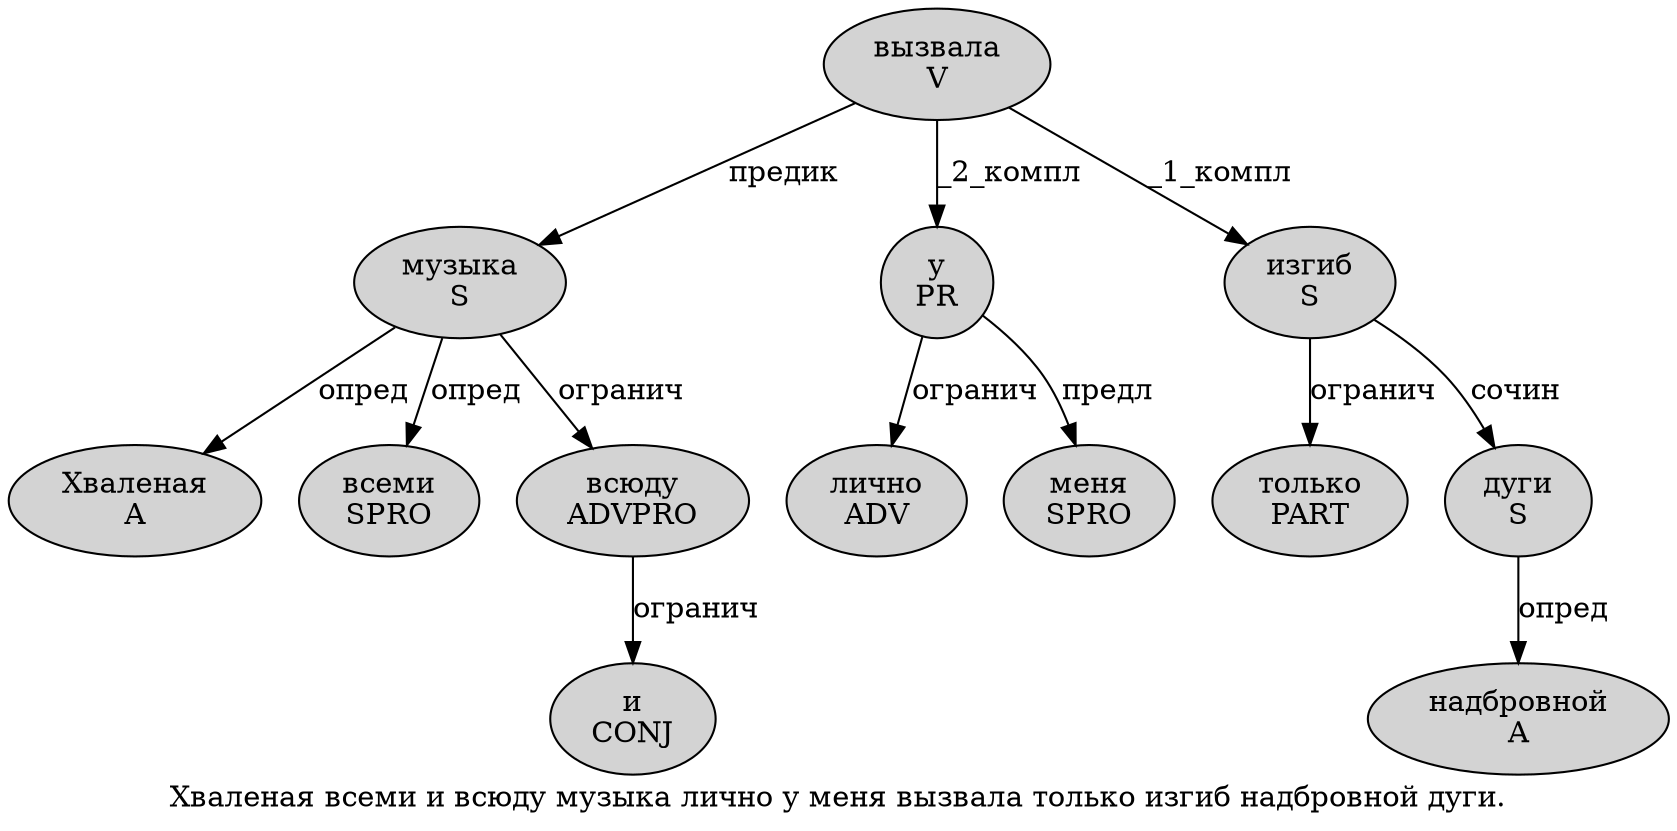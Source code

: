 digraph SENTENCE_2630 {
	graph [label="Хваленая всеми и всюду музыка лично у меня вызвала только изгиб надбровной дуги."]
	node [style=filled]
		0 [label="Хваленая
A" color="" fillcolor=lightgray penwidth=1 shape=ellipse]
		1 [label="всеми
SPRO" color="" fillcolor=lightgray penwidth=1 shape=ellipse]
		2 [label="и
CONJ" color="" fillcolor=lightgray penwidth=1 shape=ellipse]
		3 [label="всюду
ADVPRO" color="" fillcolor=lightgray penwidth=1 shape=ellipse]
		4 [label="музыка
S" color="" fillcolor=lightgray penwidth=1 shape=ellipse]
		5 [label="лично
ADV" color="" fillcolor=lightgray penwidth=1 shape=ellipse]
		6 [label="у
PR" color="" fillcolor=lightgray penwidth=1 shape=ellipse]
		7 [label="меня
SPRO" color="" fillcolor=lightgray penwidth=1 shape=ellipse]
		8 [label="вызвала
V" color="" fillcolor=lightgray penwidth=1 shape=ellipse]
		9 [label="только
PART" color="" fillcolor=lightgray penwidth=1 shape=ellipse]
		10 [label="изгиб
S" color="" fillcolor=lightgray penwidth=1 shape=ellipse]
		11 [label="надбровной
A" color="" fillcolor=lightgray penwidth=1 shape=ellipse]
		12 [label="дуги
S" color="" fillcolor=lightgray penwidth=1 shape=ellipse]
			8 -> 4 [label="предик"]
			8 -> 6 [label="_2_компл"]
			8 -> 10 [label="_1_компл"]
			12 -> 11 [label="опред"]
			6 -> 5 [label="огранич"]
			6 -> 7 [label="предл"]
			3 -> 2 [label="огранич"]
			10 -> 9 [label="огранич"]
			10 -> 12 [label="сочин"]
			4 -> 0 [label="опред"]
			4 -> 1 [label="опред"]
			4 -> 3 [label="огранич"]
}
